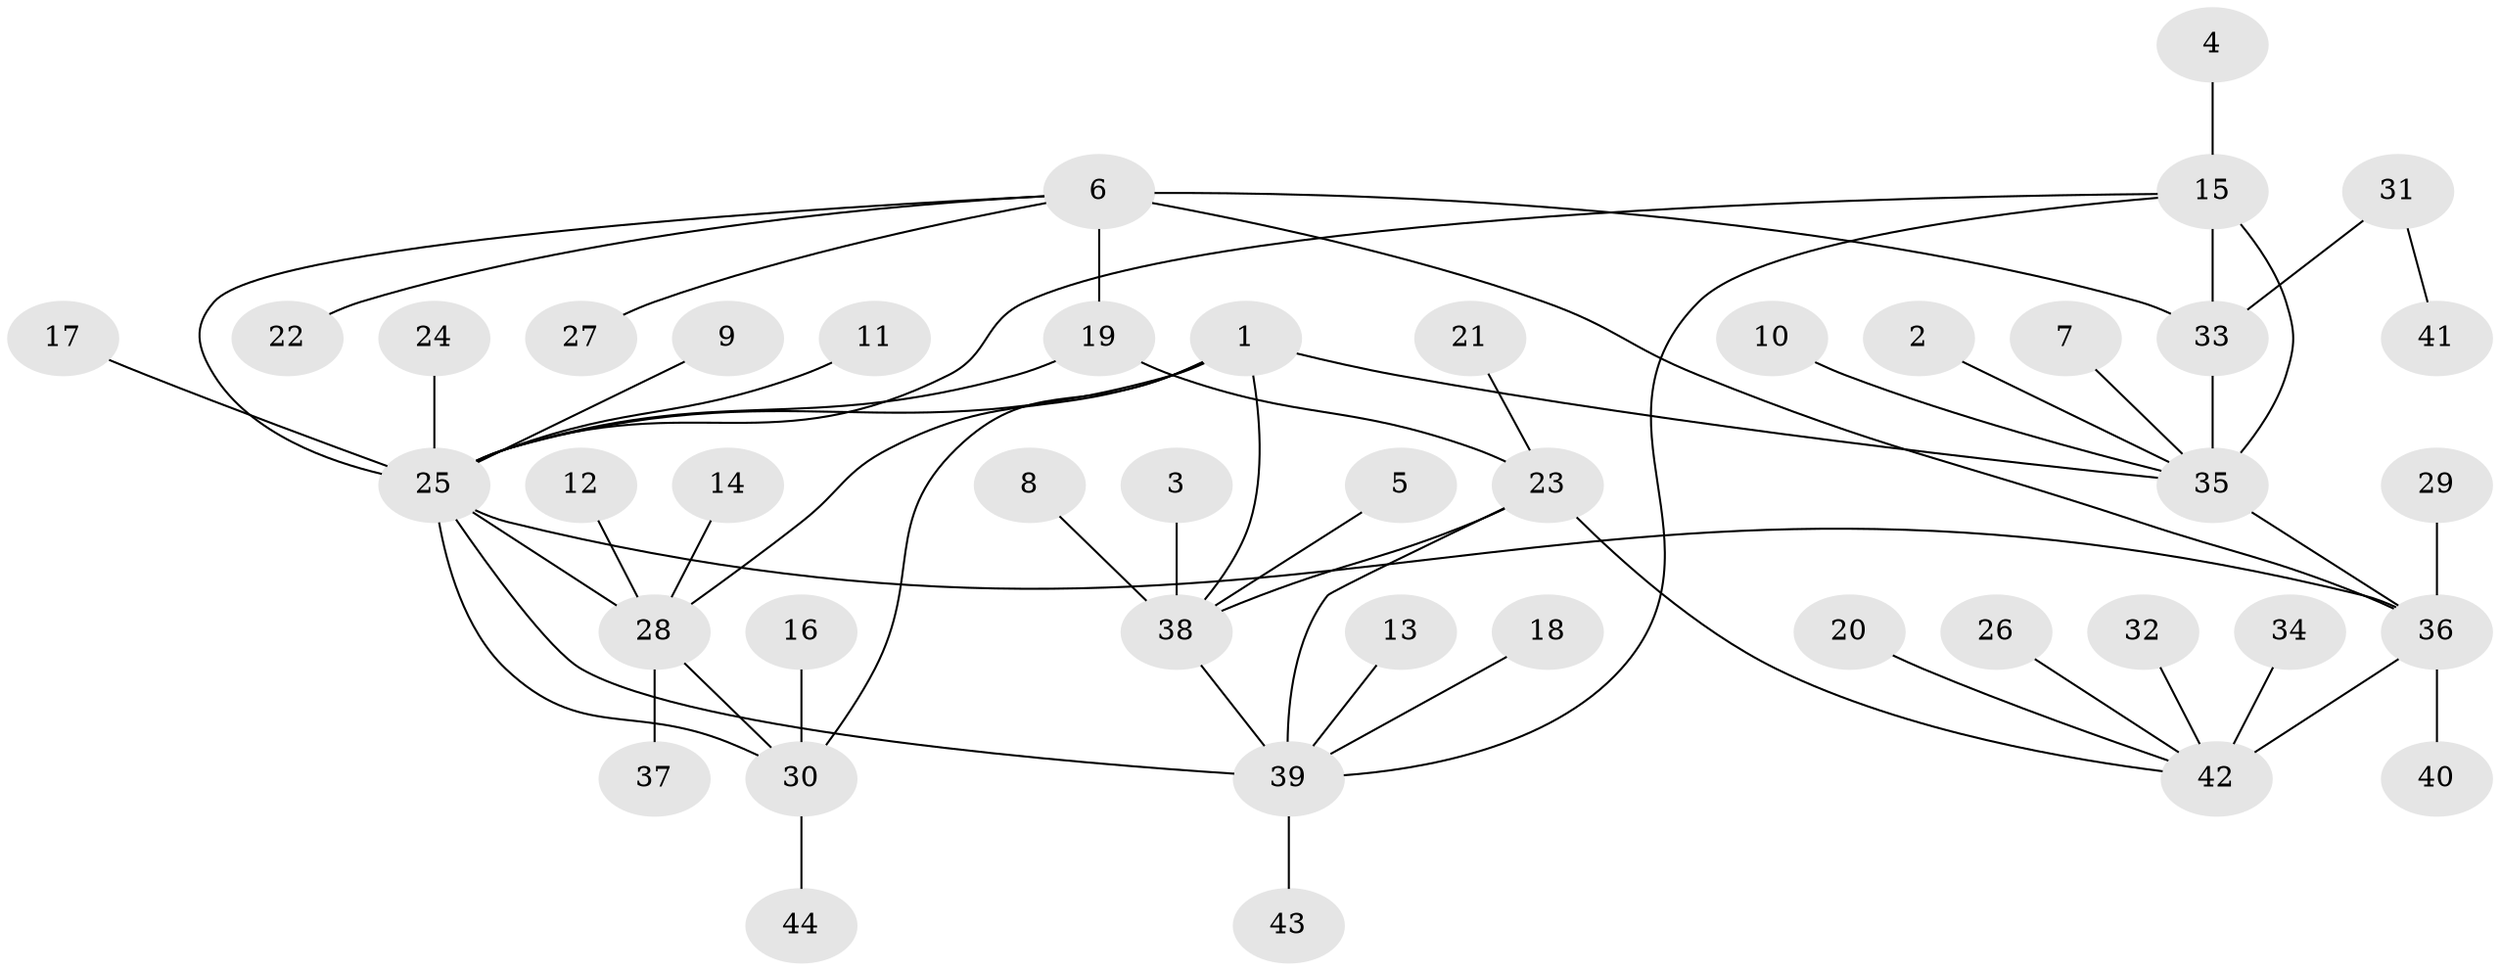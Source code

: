 // original degree distribution, {5: 0.06818181818181818, 7: 0.06818181818181818, 6: 0.03409090909090909, 9: 0.011363636363636364, 10: 0.011363636363636364, 8: 0.022727272727272728, 14: 0.011363636363636364, 1: 0.6136363636363636, 2: 0.13636363636363635, 3: 0.011363636363636364, 4: 0.011363636363636364}
// Generated by graph-tools (version 1.1) at 2025/26/03/09/25 03:26:36]
// undirected, 44 vertices, 57 edges
graph export_dot {
graph [start="1"]
  node [color=gray90,style=filled];
  1;
  2;
  3;
  4;
  5;
  6;
  7;
  8;
  9;
  10;
  11;
  12;
  13;
  14;
  15;
  16;
  17;
  18;
  19;
  20;
  21;
  22;
  23;
  24;
  25;
  26;
  27;
  28;
  29;
  30;
  31;
  32;
  33;
  34;
  35;
  36;
  37;
  38;
  39;
  40;
  41;
  42;
  43;
  44;
  1 -- 25 [weight=1.0];
  1 -- 28 [weight=1.0];
  1 -- 30 [weight=1.0];
  1 -- 35 [weight=1.0];
  1 -- 38 [weight=1.0];
  2 -- 35 [weight=1.0];
  3 -- 38 [weight=1.0];
  4 -- 15 [weight=1.0];
  5 -- 38 [weight=1.0];
  6 -- 19 [weight=3.0];
  6 -- 22 [weight=1.0];
  6 -- 25 [weight=1.0];
  6 -- 27 [weight=1.0];
  6 -- 33 [weight=1.0];
  6 -- 36 [weight=1.0];
  7 -- 35 [weight=1.0];
  8 -- 38 [weight=1.0];
  9 -- 25 [weight=1.0];
  10 -- 35 [weight=1.0];
  11 -- 25 [weight=1.0];
  12 -- 28 [weight=1.0];
  13 -- 39 [weight=1.0];
  14 -- 28 [weight=1.0];
  15 -- 25 [weight=1.0];
  15 -- 33 [weight=1.0];
  15 -- 35 [weight=2.0];
  15 -- 39 [weight=1.0];
  16 -- 30 [weight=1.0];
  17 -- 25 [weight=1.0];
  18 -- 39 [weight=1.0];
  19 -- 23 [weight=1.0];
  19 -- 25 [weight=2.0];
  20 -- 42 [weight=1.0];
  21 -- 23 [weight=1.0];
  23 -- 38 [weight=2.0];
  23 -- 39 [weight=1.0];
  23 -- 42 [weight=1.0];
  24 -- 25 [weight=1.0];
  25 -- 28 [weight=1.0];
  25 -- 30 [weight=1.0];
  25 -- 36 [weight=1.0];
  25 -- 39 [weight=1.0];
  26 -- 42 [weight=1.0];
  28 -- 30 [weight=1.0];
  28 -- 37 [weight=1.0];
  29 -- 36 [weight=1.0];
  30 -- 44 [weight=1.0];
  31 -- 33 [weight=1.0];
  31 -- 41 [weight=1.0];
  32 -- 42 [weight=1.0];
  33 -- 35 [weight=2.0];
  34 -- 42 [weight=1.0];
  35 -- 36 [weight=1.0];
  36 -- 40 [weight=1.0];
  36 -- 42 [weight=3.0];
  38 -- 39 [weight=2.0];
  39 -- 43 [weight=1.0];
}
